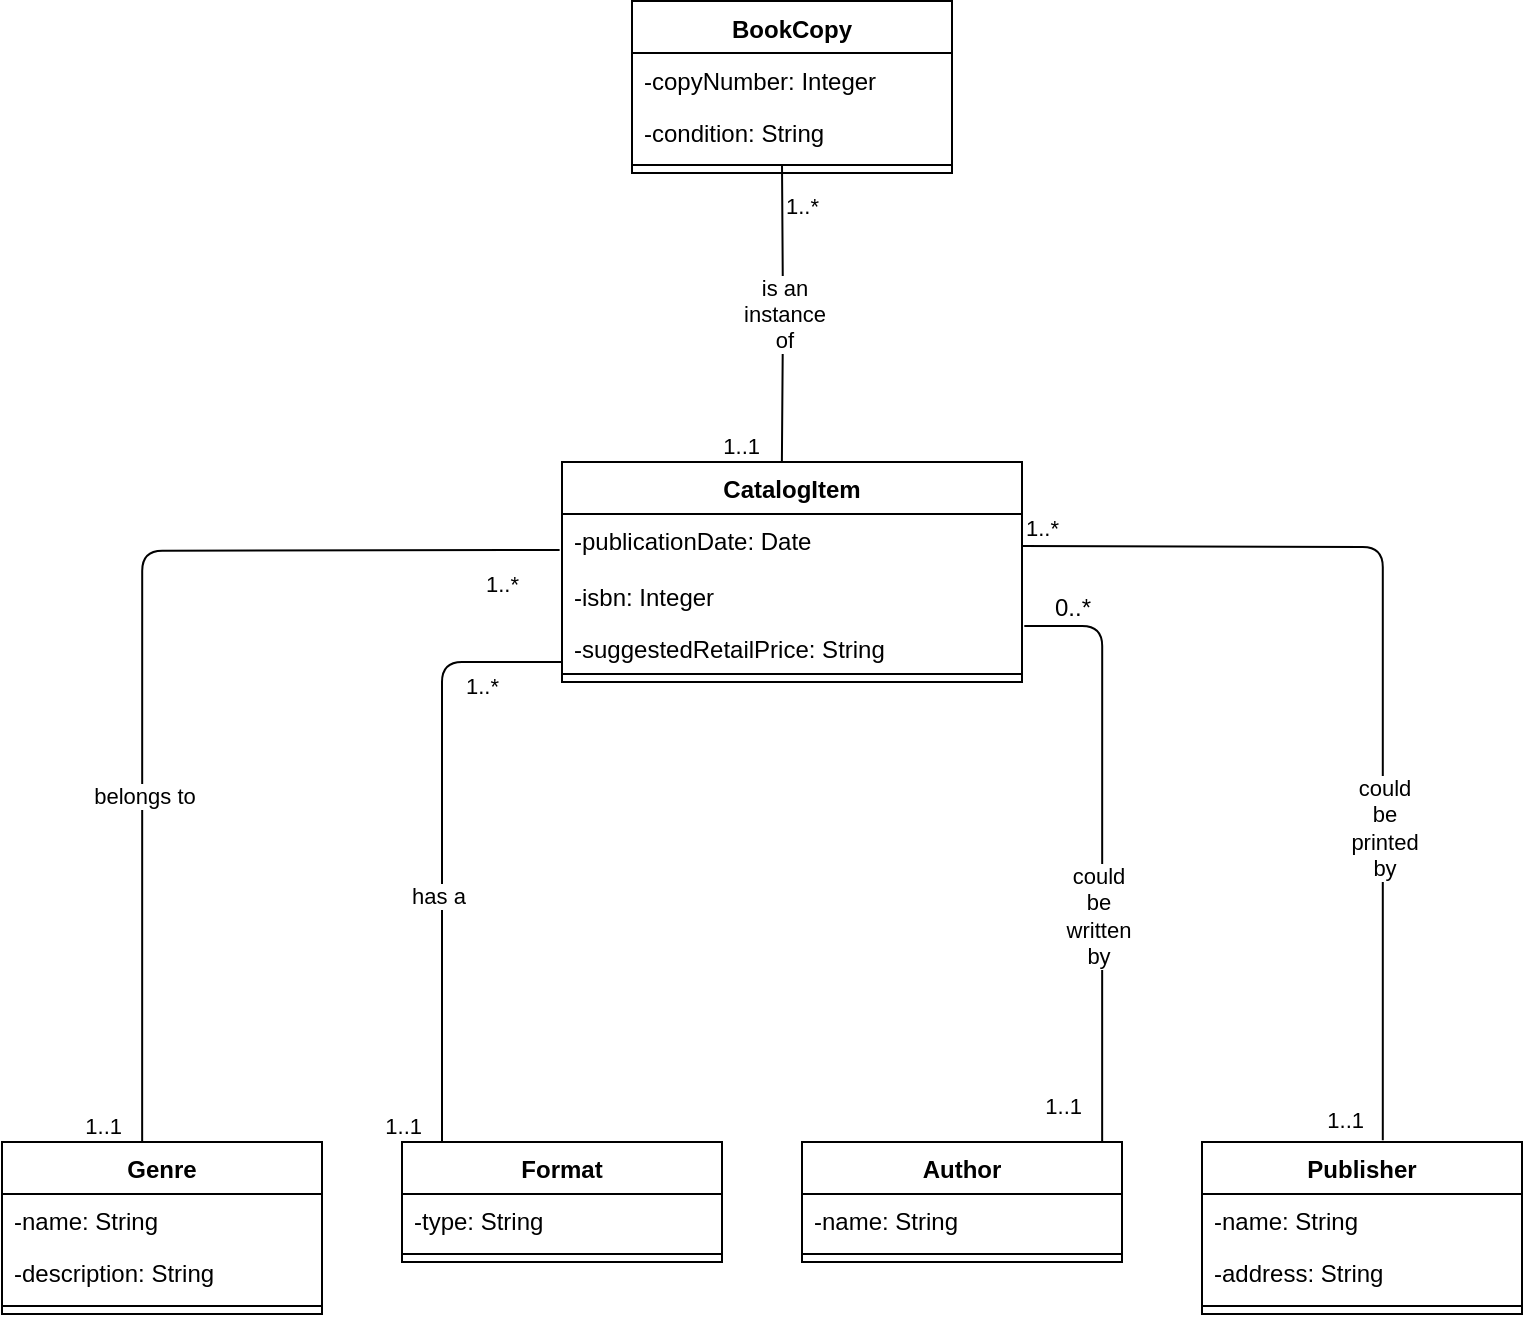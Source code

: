 <mxfile version="26.0.10">
  <diagram name="Page-1" id="fmzIXG8l3Mz1OGJM3VfU">
    <mxGraphModel dx="881" dy="504" grid="1" gridSize="10" guides="1" tooltips="1" connect="1" arrows="1" fold="1" page="1" pageScale="1" pageWidth="1200" pageHeight="1600" math="0" shadow="0">
      <root>
        <mxCell id="0" />
        <mxCell id="1" parent="0" />
        <mxCell id="MWFKtHYCTTVe7vd8wBWO-9" value="CatalogItem" style="swimlane;fontStyle=1;align=center;verticalAlign=top;childLayout=stackLayout;horizontal=1;startSize=26;horizontalStack=0;resizeParent=1;resizeParentMax=0;resizeLast=0;collapsible=1;marginBottom=0;whiteSpace=wrap;html=1;" parent="1" vertex="1">
          <mxGeometry x="520" y="320" width="230" height="110" as="geometry" />
        </mxCell>
        <mxCell id="IjS5FTHuQktdBW0kEB9o-6" value="-publicationDate: Date" style="text;strokeColor=none;fillColor=none;align=left;verticalAlign=top;spacingLeft=4;spacingRight=4;overflow=hidden;rotatable=0;points=[[0,0.5],[1,0.5]];portConstraint=eastwest;whiteSpace=wrap;html=1;" vertex="1" parent="MWFKtHYCTTVe7vd8wBWO-9">
          <mxGeometry y="26" width="230" height="28" as="geometry" />
        </mxCell>
        <mxCell id="IjS5FTHuQktdBW0kEB9o-7" value="-isbn: Integer" style="text;strokeColor=none;fillColor=none;align=left;verticalAlign=top;spacingLeft=4;spacingRight=4;overflow=hidden;rotatable=0;points=[[0,0.5],[1,0.5]];portConstraint=eastwest;whiteSpace=wrap;html=1;" vertex="1" parent="MWFKtHYCTTVe7vd8wBWO-9">
          <mxGeometry y="54" width="230" height="26" as="geometry" />
        </mxCell>
        <mxCell id="IjS5FTHuQktdBW0kEB9o-72" value="" style="endArrow=none;html=1;edgeStyle=orthogonalEdgeStyle;rounded=1;curved=0;entryX=0.125;entryY=0;entryDx=0;entryDy=0;entryPerimeter=0;" edge="1" parent="MWFKtHYCTTVe7vd8wBWO-9" target="IjS5FTHuQktdBW0kEB9o-68">
          <mxGeometry relative="1" as="geometry">
            <mxPoint y="100" as="sourcePoint" />
            <mxPoint x="-60" y="320" as="targetPoint" />
            <Array as="points">
              <mxPoint x="-60" y="100" />
            </Array>
          </mxGeometry>
        </mxCell>
        <mxCell id="IjS5FTHuQktdBW0kEB9o-73" value="1..*" style="edgeLabel;resizable=0;html=1;align=left;verticalAlign=bottom;" connectable="0" vertex="1" parent="IjS5FTHuQktdBW0kEB9o-72">
          <mxGeometry x="-1" relative="1" as="geometry">
            <mxPoint x="-50" y="20" as="offset" />
          </mxGeometry>
        </mxCell>
        <mxCell id="IjS5FTHuQktdBW0kEB9o-74" value="1..1" style="edgeLabel;resizable=0;html=1;align=right;verticalAlign=bottom;" connectable="0" vertex="1" parent="IjS5FTHuQktdBW0kEB9o-72">
          <mxGeometry x="1" relative="1" as="geometry">
            <mxPoint x="-10" as="offset" />
          </mxGeometry>
        </mxCell>
        <mxCell id="IjS5FTHuQktdBW0kEB9o-75" value="has a" style="edgeLabel;html=1;align=center;verticalAlign=middle;resizable=0;points=[];" vertex="1" connectable="0" parent="IjS5FTHuQktdBW0kEB9o-72">
          <mxGeometry x="0.177" y="-2" relative="1" as="geometry">
            <mxPoint as="offset" />
          </mxGeometry>
        </mxCell>
        <mxCell id="IjS5FTHuQktdBW0kEB9o-37" value="-suggestedRetailPrice: String" style="text;strokeColor=none;fillColor=none;align=left;verticalAlign=top;spacingLeft=4;spacingRight=4;overflow=hidden;rotatable=0;points=[[0,0.5],[1,0.5]];portConstraint=eastwest;whiteSpace=wrap;html=1;" vertex="1" parent="MWFKtHYCTTVe7vd8wBWO-9">
          <mxGeometry y="80" width="230" height="22" as="geometry" />
        </mxCell>
        <mxCell id="MWFKtHYCTTVe7vd8wBWO-11" value="" style="line;strokeWidth=1;fillColor=none;align=left;verticalAlign=middle;spacingTop=-1;spacingLeft=3;spacingRight=3;rotatable=0;labelPosition=right;points=[];portConstraint=eastwest;strokeColor=inherit;" parent="MWFKtHYCTTVe7vd8wBWO-9" vertex="1">
          <mxGeometry y="102" width="230" height="8" as="geometry" />
        </mxCell>
        <mxCell id="IjS5FTHuQktdBW0kEB9o-2" value="Publisher" style="swimlane;fontStyle=1;align=center;verticalAlign=top;childLayout=stackLayout;horizontal=1;startSize=26;horizontalStack=0;resizeParent=1;resizeParentMax=0;resizeLast=0;collapsible=1;marginBottom=0;whiteSpace=wrap;html=1;" vertex="1" parent="1">
          <mxGeometry x="840" y="660" width="160" height="86" as="geometry" />
        </mxCell>
        <mxCell id="IjS5FTHuQktdBW0kEB9o-8" value="-name: String" style="text;strokeColor=none;fillColor=none;align=left;verticalAlign=top;spacingLeft=4;spacingRight=4;overflow=hidden;rotatable=0;points=[[0,0.5],[1,0.5]];portConstraint=eastwest;whiteSpace=wrap;html=1;" vertex="1" parent="IjS5FTHuQktdBW0kEB9o-2">
          <mxGeometry y="26" width="160" height="26" as="geometry" />
        </mxCell>
        <mxCell id="IjS5FTHuQktdBW0kEB9o-3" value="-address: String" style="text;strokeColor=none;fillColor=none;align=left;verticalAlign=top;spacingLeft=4;spacingRight=4;overflow=hidden;rotatable=0;points=[[0,0.5],[1,0.5]];portConstraint=eastwest;whiteSpace=wrap;html=1;" vertex="1" parent="IjS5FTHuQktdBW0kEB9o-2">
          <mxGeometry y="52" width="160" height="26" as="geometry" />
        </mxCell>
        <mxCell id="IjS5FTHuQktdBW0kEB9o-4" value="" style="line;strokeWidth=1;fillColor=none;align=left;verticalAlign=middle;spacingTop=-1;spacingLeft=3;spacingRight=3;rotatable=0;labelPosition=right;points=[];portConstraint=eastwest;strokeColor=inherit;" vertex="1" parent="IjS5FTHuQktdBW0kEB9o-2">
          <mxGeometry y="78" width="160" height="8" as="geometry" />
        </mxCell>
        <mxCell id="IjS5FTHuQktdBW0kEB9o-16" value="" style="endArrow=none;html=1;edgeStyle=orthogonalEdgeStyle;rounded=1;curved=0;entryX=0.565;entryY=-0.01;entryDx=0;entryDy=0;entryPerimeter=0;" edge="1" parent="1" target="IjS5FTHuQktdBW0kEB9o-2">
          <mxGeometry relative="1" as="geometry">
            <mxPoint x="750" y="362" as="sourcePoint" />
            <mxPoint x="929" y="650" as="targetPoint" />
          </mxGeometry>
        </mxCell>
        <mxCell id="IjS5FTHuQktdBW0kEB9o-17" value="1..*" style="edgeLabel;resizable=0;html=1;align=left;verticalAlign=bottom;" connectable="0" vertex="1" parent="IjS5FTHuQktdBW0kEB9o-16">
          <mxGeometry x="-1" relative="1" as="geometry">
            <mxPoint y="-1" as="offset" />
          </mxGeometry>
        </mxCell>
        <mxCell id="IjS5FTHuQktdBW0kEB9o-18" value="1..1" style="edgeLabel;resizable=0;html=1;align=right;verticalAlign=bottom;" connectable="0" vertex="1" parent="IjS5FTHuQktdBW0kEB9o-16">
          <mxGeometry x="1" relative="1" as="geometry">
            <mxPoint x="-9" y="-2" as="offset" />
          </mxGeometry>
        </mxCell>
        <mxCell id="IjS5FTHuQktdBW0kEB9o-19" value="could&lt;br&gt;be&lt;br&gt;printed&lt;br&gt;by" style="edgeLabel;html=1;align=center;verticalAlign=middle;resizable=0;points=[];" vertex="1" connectable="0" parent="IjS5FTHuQktdBW0kEB9o-16">
          <mxGeometry x="0.002" relative="1" as="geometry">
            <mxPoint y="82" as="offset" />
          </mxGeometry>
        </mxCell>
        <mxCell id="IjS5FTHuQktdBW0kEB9o-20" value="Genre" style="swimlane;fontStyle=1;align=center;verticalAlign=top;childLayout=stackLayout;horizontal=1;startSize=26;horizontalStack=0;resizeParent=1;resizeParentMax=0;resizeLast=0;collapsible=1;marginBottom=0;whiteSpace=wrap;html=1;" vertex="1" parent="1">
          <mxGeometry x="240" y="660" width="160" height="86" as="geometry" />
        </mxCell>
        <mxCell id="IjS5FTHuQktdBW0kEB9o-21" value="-name: String" style="text;strokeColor=none;fillColor=none;align=left;verticalAlign=top;spacingLeft=4;spacingRight=4;overflow=hidden;rotatable=0;points=[[0,0.5],[1,0.5]];portConstraint=eastwest;whiteSpace=wrap;html=1;" vertex="1" parent="IjS5FTHuQktdBW0kEB9o-20">
          <mxGeometry y="26" width="160" height="26" as="geometry" />
        </mxCell>
        <mxCell id="IjS5FTHuQktdBW0kEB9o-24" value="-description: String" style="text;strokeColor=none;fillColor=none;align=left;verticalAlign=top;spacingLeft=4;spacingRight=4;overflow=hidden;rotatable=0;points=[[0,0.5],[1,0.5]];portConstraint=eastwest;whiteSpace=wrap;html=1;" vertex="1" parent="IjS5FTHuQktdBW0kEB9o-20">
          <mxGeometry y="52" width="160" height="26" as="geometry" />
        </mxCell>
        <mxCell id="IjS5FTHuQktdBW0kEB9o-22" value="" style="line;strokeWidth=1;fillColor=none;align=left;verticalAlign=middle;spacingTop=-1;spacingLeft=3;spacingRight=3;rotatable=0;labelPosition=right;points=[];portConstraint=eastwest;strokeColor=inherit;" vertex="1" parent="IjS5FTHuQktdBW0kEB9o-20">
          <mxGeometry y="78" width="160" height="8" as="geometry" />
        </mxCell>
        <mxCell id="IjS5FTHuQktdBW0kEB9o-33" value="" style="endArrow=none;html=1;edgeStyle=orthogonalEdgeStyle;rounded=1;exitX=-0.006;exitY=0.69;exitDx=0;exitDy=0;exitPerimeter=0;entryX=0.438;entryY=0;entryDx=0;entryDy=0;entryPerimeter=0;curved=0;" edge="1" parent="1" target="IjS5FTHuQktdBW0kEB9o-20">
          <mxGeometry relative="1" as="geometry">
            <mxPoint x="518.8" y="363.94" as="sourcePoint" />
            <mxPoint x="340" y="362.66" as="targetPoint" />
          </mxGeometry>
        </mxCell>
        <mxCell id="IjS5FTHuQktdBW0kEB9o-34" value="1..*" style="edgeLabel;resizable=0;html=1;align=left;verticalAlign=bottom;" connectable="0" vertex="1" parent="IjS5FTHuQktdBW0kEB9o-33">
          <mxGeometry x="-1" relative="1" as="geometry">
            <mxPoint x="-39" y="26" as="offset" />
          </mxGeometry>
        </mxCell>
        <mxCell id="IjS5FTHuQktdBW0kEB9o-35" value="1..1" style="edgeLabel;resizable=0;html=1;align=right;verticalAlign=bottom;" connectable="0" vertex="1" parent="IjS5FTHuQktdBW0kEB9o-33">
          <mxGeometry x="1" relative="1" as="geometry">
            <mxPoint x="-10" as="offset" />
          </mxGeometry>
        </mxCell>
        <mxCell id="IjS5FTHuQktdBW0kEB9o-50" value="belongs to" style="edgeLabel;html=1;align=center;verticalAlign=middle;resizable=0;points=[];" vertex="1" connectable="0" parent="IjS5FTHuQktdBW0kEB9o-33">
          <mxGeometry x="0.068" y="1" relative="1" as="geometry">
            <mxPoint y="62" as="offset" />
          </mxGeometry>
        </mxCell>
        <mxCell id="IjS5FTHuQktdBW0kEB9o-38" value="BookCopy" style="swimlane;fontStyle=1;align=center;verticalAlign=top;childLayout=stackLayout;horizontal=1;startSize=26;horizontalStack=0;resizeParent=1;resizeParentMax=0;resizeLast=0;collapsible=1;marginBottom=0;whiteSpace=wrap;html=1;" vertex="1" parent="1">
          <mxGeometry x="555" y="89.53" width="160" height="86" as="geometry" />
        </mxCell>
        <mxCell id="IjS5FTHuQktdBW0kEB9o-39" value="-copyNumber: Integer" style="text;strokeColor=none;fillColor=none;align=left;verticalAlign=top;spacingLeft=4;spacingRight=4;overflow=hidden;rotatable=0;points=[[0,0.5],[1,0.5]];portConstraint=eastwest;whiteSpace=wrap;html=1;" vertex="1" parent="IjS5FTHuQktdBW0kEB9o-38">
          <mxGeometry y="26" width="160" height="26" as="geometry" />
        </mxCell>
        <mxCell id="IjS5FTHuQktdBW0kEB9o-42" value="-condition: String" style="text;strokeColor=none;fillColor=none;align=left;verticalAlign=top;spacingLeft=4;spacingRight=4;overflow=hidden;rotatable=0;points=[[0,0.5],[1,0.5]];portConstraint=eastwest;whiteSpace=wrap;html=1;" vertex="1" parent="IjS5FTHuQktdBW0kEB9o-38">
          <mxGeometry y="52" width="160" height="26" as="geometry" />
        </mxCell>
        <mxCell id="IjS5FTHuQktdBW0kEB9o-40" value="" style="line;strokeWidth=1;fillColor=none;align=left;verticalAlign=middle;spacingTop=-1;spacingLeft=3;spacingRight=3;rotatable=0;labelPosition=right;points=[];portConstraint=eastwest;strokeColor=inherit;" vertex="1" parent="IjS5FTHuQktdBW0kEB9o-38">
          <mxGeometry y="78" width="160" height="8" as="geometry" />
        </mxCell>
        <mxCell id="IjS5FTHuQktdBW0kEB9o-64" value="" style="endArrow=none;html=1;edgeStyle=orthogonalEdgeStyle;rounded=0;entryX=0.478;entryY=0;entryDx=0;entryDy=0;entryPerimeter=0;" edge="1" parent="IjS5FTHuQktdBW0kEB9o-38" target="MWFKtHYCTTVe7vd8wBWO-9">
          <mxGeometry relative="1" as="geometry">
            <mxPoint x="75" y="81.71" as="sourcePoint" />
            <mxPoint x="235" y="81.71" as="targetPoint" />
          </mxGeometry>
        </mxCell>
        <mxCell id="IjS5FTHuQktdBW0kEB9o-65" value="1..*" style="edgeLabel;resizable=0;html=1;align=left;verticalAlign=bottom;" connectable="0" vertex="1" parent="IjS5FTHuQktdBW0kEB9o-64">
          <mxGeometry x="-1" relative="1" as="geometry">
            <mxPoint y="29" as="offset" />
          </mxGeometry>
        </mxCell>
        <mxCell id="IjS5FTHuQktdBW0kEB9o-66" value="1..1" style="edgeLabel;resizable=0;html=1;align=right;verticalAlign=bottom;" connectable="0" vertex="1" parent="IjS5FTHuQktdBW0kEB9o-64">
          <mxGeometry x="1" relative="1" as="geometry">
            <mxPoint x="-10" as="offset" />
          </mxGeometry>
        </mxCell>
        <mxCell id="IjS5FTHuQktdBW0kEB9o-67" value="is an&lt;br&gt;instance&lt;br&gt;of" style="edgeLabel;html=1;align=center;verticalAlign=middle;resizable=0;points=[];" vertex="1" connectable="0" parent="IjS5FTHuQktdBW0kEB9o-64">
          <mxGeometry x="0.003" y="1" relative="1" as="geometry">
            <mxPoint y="-1" as="offset" />
          </mxGeometry>
        </mxCell>
        <mxCell id="IjS5FTHuQktdBW0kEB9o-51" value="Author" style="swimlane;fontStyle=1;align=center;verticalAlign=top;childLayout=stackLayout;horizontal=1;startSize=26;horizontalStack=0;resizeParent=1;resizeParentMax=0;resizeLast=0;collapsible=1;marginBottom=0;whiteSpace=wrap;html=1;" vertex="1" parent="1">
          <mxGeometry x="640" y="660" width="160" height="60" as="geometry" />
        </mxCell>
        <mxCell id="IjS5FTHuQktdBW0kEB9o-52" value="-name: String" style="text;strokeColor=none;fillColor=none;align=left;verticalAlign=top;spacingLeft=4;spacingRight=4;overflow=hidden;rotatable=0;points=[[0,0.5],[1,0.5]];portConstraint=eastwest;whiteSpace=wrap;html=1;" vertex="1" parent="IjS5FTHuQktdBW0kEB9o-51">
          <mxGeometry y="26" width="160" height="26" as="geometry" />
        </mxCell>
        <mxCell id="IjS5FTHuQktdBW0kEB9o-53" value="" style="line;strokeWidth=1;fillColor=none;align=left;verticalAlign=middle;spacingTop=-1;spacingLeft=3;spacingRight=3;rotatable=0;labelPosition=right;points=[];portConstraint=eastwest;strokeColor=inherit;" vertex="1" parent="IjS5FTHuQktdBW0kEB9o-51">
          <mxGeometry y="52" width="160" height="8" as="geometry" />
        </mxCell>
        <mxCell id="IjS5FTHuQktdBW0kEB9o-55" value="" style="endArrow=none;html=1;edgeStyle=orthogonalEdgeStyle;rounded=1;entryX=0.938;entryY=0;entryDx=0;entryDy=0;entryPerimeter=0;curved=0;exitX=1.005;exitY=0.091;exitDx=0;exitDy=0;exitPerimeter=0;" edge="1" parent="1">
          <mxGeometry relative="1" as="geometry">
            <mxPoint x="751.15" y="402.002" as="sourcePoint" />
            <mxPoint x="790.08" y="660" as="targetPoint" />
            <Array as="points">
              <mxPoint x="790" y="402" />
            </Array>
          </mxGeometry>
        </mxCell>
        <mxCell id="IjS5FTHuQktdBW0kEB9o-57" value="1..1" style="edgeLabel;resizable=0;html=1;align=right;verticalAlign=bottom;" connectable="0" vertex="1" parent="IjS5FTHuQktdBW0kEB9o-55">
          <mxGeometry x="1" relative="1" as="geometry">
            <mxPoint x="-10" y="-10" as="offset" />
          </mxGeometry>
        </mxCell>
        <mxCell id="IjS5FTHuQktdBW0kEB9o-58" value="could&lt;br&gt;be&lt;br&gt;written&lt;br&gt;by" style="edgeLabel;html=1;align=center;verticalAlign=middle;resizable=0;points=[];" vertex="1" connectable="0" parent="IjS5FTHuQktdBW0kEB9o-55">
          <mxGeometry x="0.238" y="-2" relative="1" as="geometry">
            <mxPoint as="offset" />
          </mxGeometry>
        </mxCell>
        <mxCell id="IjS5FTHuQktdBW0kEB9o-68" value="Format" style="swimlane;fontStyle=1;align=center;verticalAlign=top;childLayout=stackLayout;horizontal=1;startSize=26;horizontalStack=0;resizeParent=1;resizeParentMax=0;resizeLast=0;collapsible=1;marginBottom=0;whiteSpace=wrap;html=1;" vertex="1" parent="1">
          <mxGeometry x="440" y="660" width="160" height="60" as="geometry" />
        </mxCell>
        <mxCell id="IjS5FTHuQktdBW0kEB9o-69" value="-type: String" style="text;strokeColor=none;fillColor=none;align=left;verticalAlign=top;spacingLeft=4;spacingRight=4;overflow=hidden;rotatable=0;points=[[0,0.5],[1,0.5]];portConstraint=eastwest;whiteSpace=wrap;html=1;" vertex="1" parent="IjS5FTHuQktdBW0kEB9o-68">
          <mxGeometry y="26" width="160" height="26" as="geometry" />
        </mxCell>
        <mxCell id="IjS5FTHuQktdBW0kEB9o-70" value="" style="line;strokeWidth=1;fillColor=none;align=left;verticalAlign=middle;spacingTop=-1;spacingLeft=3;spacingRight=3;rotatable=0;labelPosition=right;points=[];portConstraint=eastwest;strokeColor=inherit;" vertex="1" parent="IjS5FTHuQktdBW0kEB9o-68">
          <mxGeometry y="52" width="160" height="8" as="geometry" />
        </mxCell>
        <mxCell id="IjS5FTHuQktdBW0kEB9o-77" value="0..*" style="text;html=1;align=center;verticalAlign=middle;resizable=0;points=[];autosize=1;strokeColor=none;fillColor=none;" vertex="1" parent="1">
          <mxGeometry x="750" y="378" width="50" height="30" as="geometry" />
        </mxCell>
      </root>
    </mxGraphModel>
  </diagram>
</mxfile>
